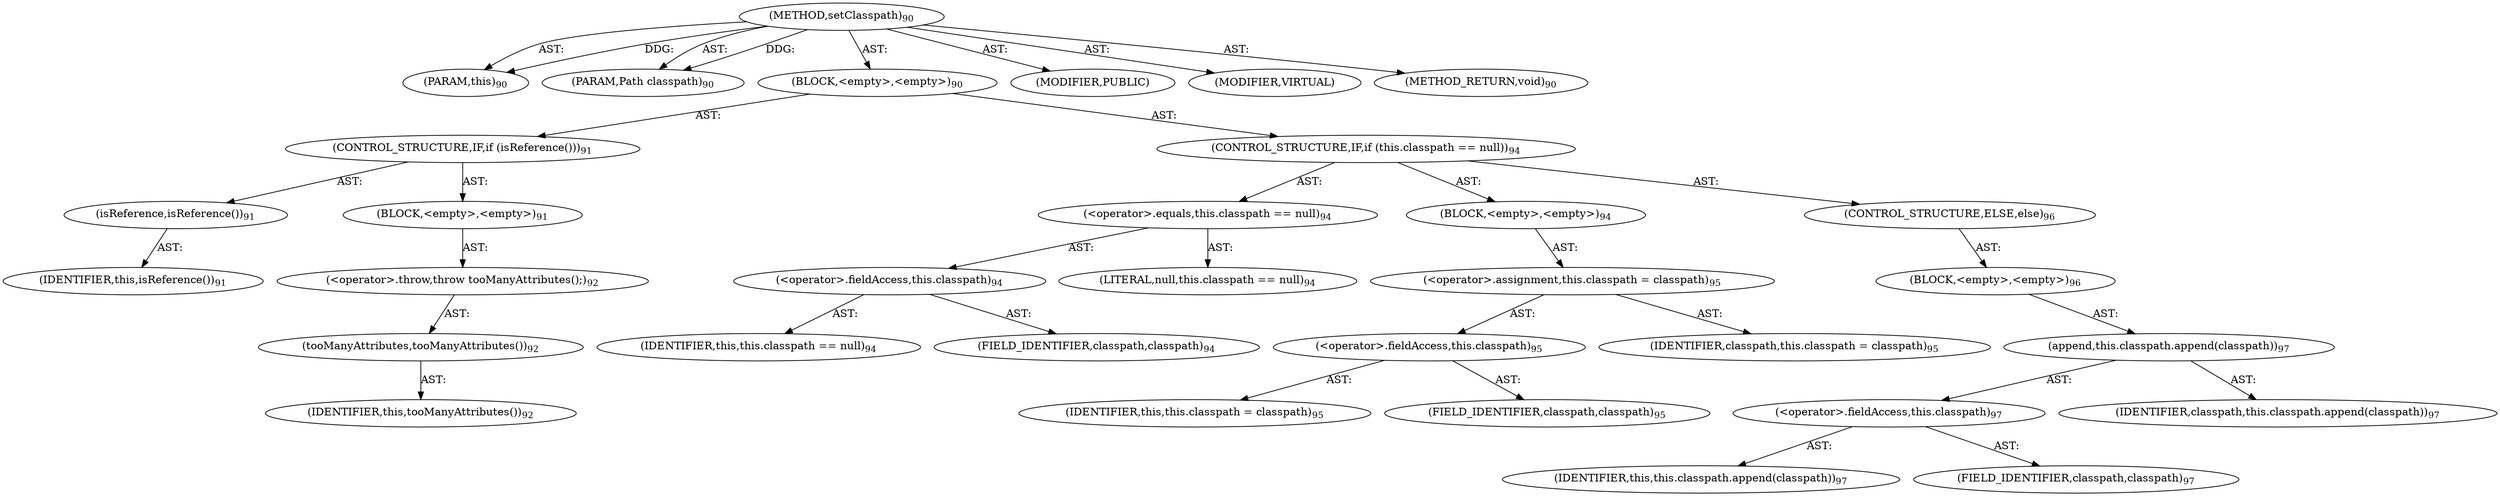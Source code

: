 digraph "setClasspath" {  
"111669149699" [label = <(METHOD,setClasspath)<SUB>90</SUB>> ]
"115964116993" [label = <(PARAM,this)<SUB>90</SUB>> ]
"115964117001" [label = <(PARAM,Path classpath)<SUB>90</SUB>> ]
"25769803779" [label = <(BLOCK,&lt;empty&gt;,&lt;empty&gt;)<SUB>90</SUB>> ]
"47244640256" [label = <(CONTROL_STRUCTURE,IF,if (isReference()))<SUB>91</SUB>> ]
"30064771077" [label = <(isReference,isReference())<SUB>91</SUB>> ]
"68719476737" [label = <(IDENTIFIER,this,isReference())<SUB>91</SUB>> ]
"25769803780" [label = <(BLOCK,&lt;empty&gt;,&lt;empty&gt;)<SUB>91</SUB>> ]
"30064771078" [label = <(&lt;operator&gt;.throw,throw tooManyAttributes();)<SUB>92</SUB>> ]
"30064771079" [label = <(tooManyAttributes,tooManyAttributes())<SUB>92</SUB>> ]
"68719476738" [label = <(IDENTIFIER,this,tooManyAttributes())<SUB>92</SUB>> ]
"47244640257" [label = <(CONTROL_STRUCTURE,IF,if (this.classpath == null))<SUB>94</SUB>> ]
"30064771080" [label = <(&lt;operator&gt;.equals,this.classpath == null)<SUB>94</SUB>> ]
"30064771081" [label = <(&lt;operator&gt;.fieldAccess,this.classpath)<SUB>94</SUB>> ]
"68719476739" [label = <(IDENTIFIER,this,this.classpath == null)<SUB>94</SUB>> ]
"55834574851" [label = <(FIELD_IDENTIFIER,classpath,classpath)<SUB>94</SUB>> ]
"90194313216" [label = <(LITERAL,null,this.classpath == null)<SUB>94</SUB>> ]
"25769803781" [label = <(BLOCK,&lt;empty&gt;,&lt;empty&gt;)<SUB>94</SUB>> ]
"30064771082" [label = <(&lt;operator&gt;.assignment,this.classpath = classpath)<SUB>95</SUB>> ]
"30064771083" [label = <(&lt;operator&gt;.fieldAccess,this.classpath)<SUB>95</SUB>> ]
"68719476740" [label = <(IDENTIFIER,this,this.classpath = classpath)<SUB>95</SUB>> ]
"55834574852" [label = <(FIELD_IDENTIFIER,classpath,classpath)<SUB>95</SUB>> ]
"68719476760" [label = <(IDENTIFIER,classpath,this.classpath = classpath)<SUB>95</SUB>> ]
"47244640258" [label = <(CONTROL_STRUCTURE,ELSE,else)<SUB>96</SUB>> ]
"25769803782" [label = <(BLOCK,&lt;empty&gt;,&lt;empty&gt;)<SUB>96</SUB>> ]
"30064771084" [label = <(append,this.classpath.append(classpath))<SUB>97</SUB>> ]
"30064771085" [label = <(&lt;operator&gt;.fieldAccess,this.classpath)<SUB>97</SUB>> ]
"68719476741" [label = <(IDENTIFIER,this,this.classpath.append(classpath))<SUB>97</SUB>> ]
"55834574853" [label = <(FIELD_IDENTIFIER,classpath,classpath)<SUB>97</SUB>> ]
"68719476761" [label = <(IDENTIFIER,classpath,this.classpath.append(classpath))<SUB>97</SUB>> ]
"133143986185" [label = <(MODIFIER,PUBLIC)> ]
"133143986186" [label = <(MODIFIER,VIRTUAL)> ]
"128849018883" [label = <(METHOD_RETURN,void)<SUB>90</SUB>> ]
  "111669149699" -> "115964116993"  [ label = "AST: "] 
  "111669149699" -> "115964117001"  [ label = "AST: "] 
  "111669149699" -> "25769803779"  [ label = "AST: "] 
  "111669149699" -> "133143986185"  [ label = "AST: "] 
  "111669149699" -> "133143986186"  [ label = "AST: "] 
  "111669149699" -> "128849018883"  [ label = "AST: "] 
  "25769803779" -> "47244640256"  [ label = "AST: "] 
  "25769803779" -> "47244640257"  [ label = "AST: "] 
  "47244640256" -> "30064771077"  [ label = "AST: "] 
  "47244640256" -> "25769803780"  [ label = "AST: "] 
  "30064771077" -> "68719476737"  [ label = "AST: "] 
  "25769803780" -> "30064771078"  [ label = "AST: "] 
  "30064771078" -> "30064771079"  [ label = "AST: "] 
  "30064771079" -> "68719476738"  [ label = "AST: "] 
  "47244640257" -> "30064771080"  [ label = "AST: "] 
  "47244640257" -> "25769803781"  [ label = "AST: "] 
  "47244640257" -> "47244640258"  [ label = "AST: "] 
  "30064771080" -> "30064771081"  [ label = "AST: "] 
  "30064771080" -> "90194313216"  [ label = "AST: "] 
  "30064771081" -> "68719476739"  [ label = "AST: "] 
  "30064771081" -> "55834574851"  [ label = "AST: "] 
  "25769803781" -> "30064771082"  [ label = "AST: "] 
  "30064771082" -> "30064771083"  [ label = "AST: "] 
  "30064771082" -> "68719476760"  [ label = "AST: "] 
  "30064771083" -> "68719476740"  [ label = "AST: "] 
  "30064771083" -> "55834574852"  [ label = "AST: "] 
  "47244640258" -> "25769803782"  [ label = "AST: "] 
  "25769803782" -> "30064771084"  [ label = "AST: "] 
  "30064771084" -> "30064771085"  [ label = "AST: "] 
  "30064771084" -> "68719476761"  [ label = "AST: "] 
  "30064771085" -> "68719476741"  [ label = "AST: "] 
  "30064771085" -> "55834574853"  [ label = "AST: "] 
  "111669149699" -> "115964116993"  [ label = "DDG: "] 
  "111669149699" -> "115964117001"  [ label = "DDG: "] 
}
